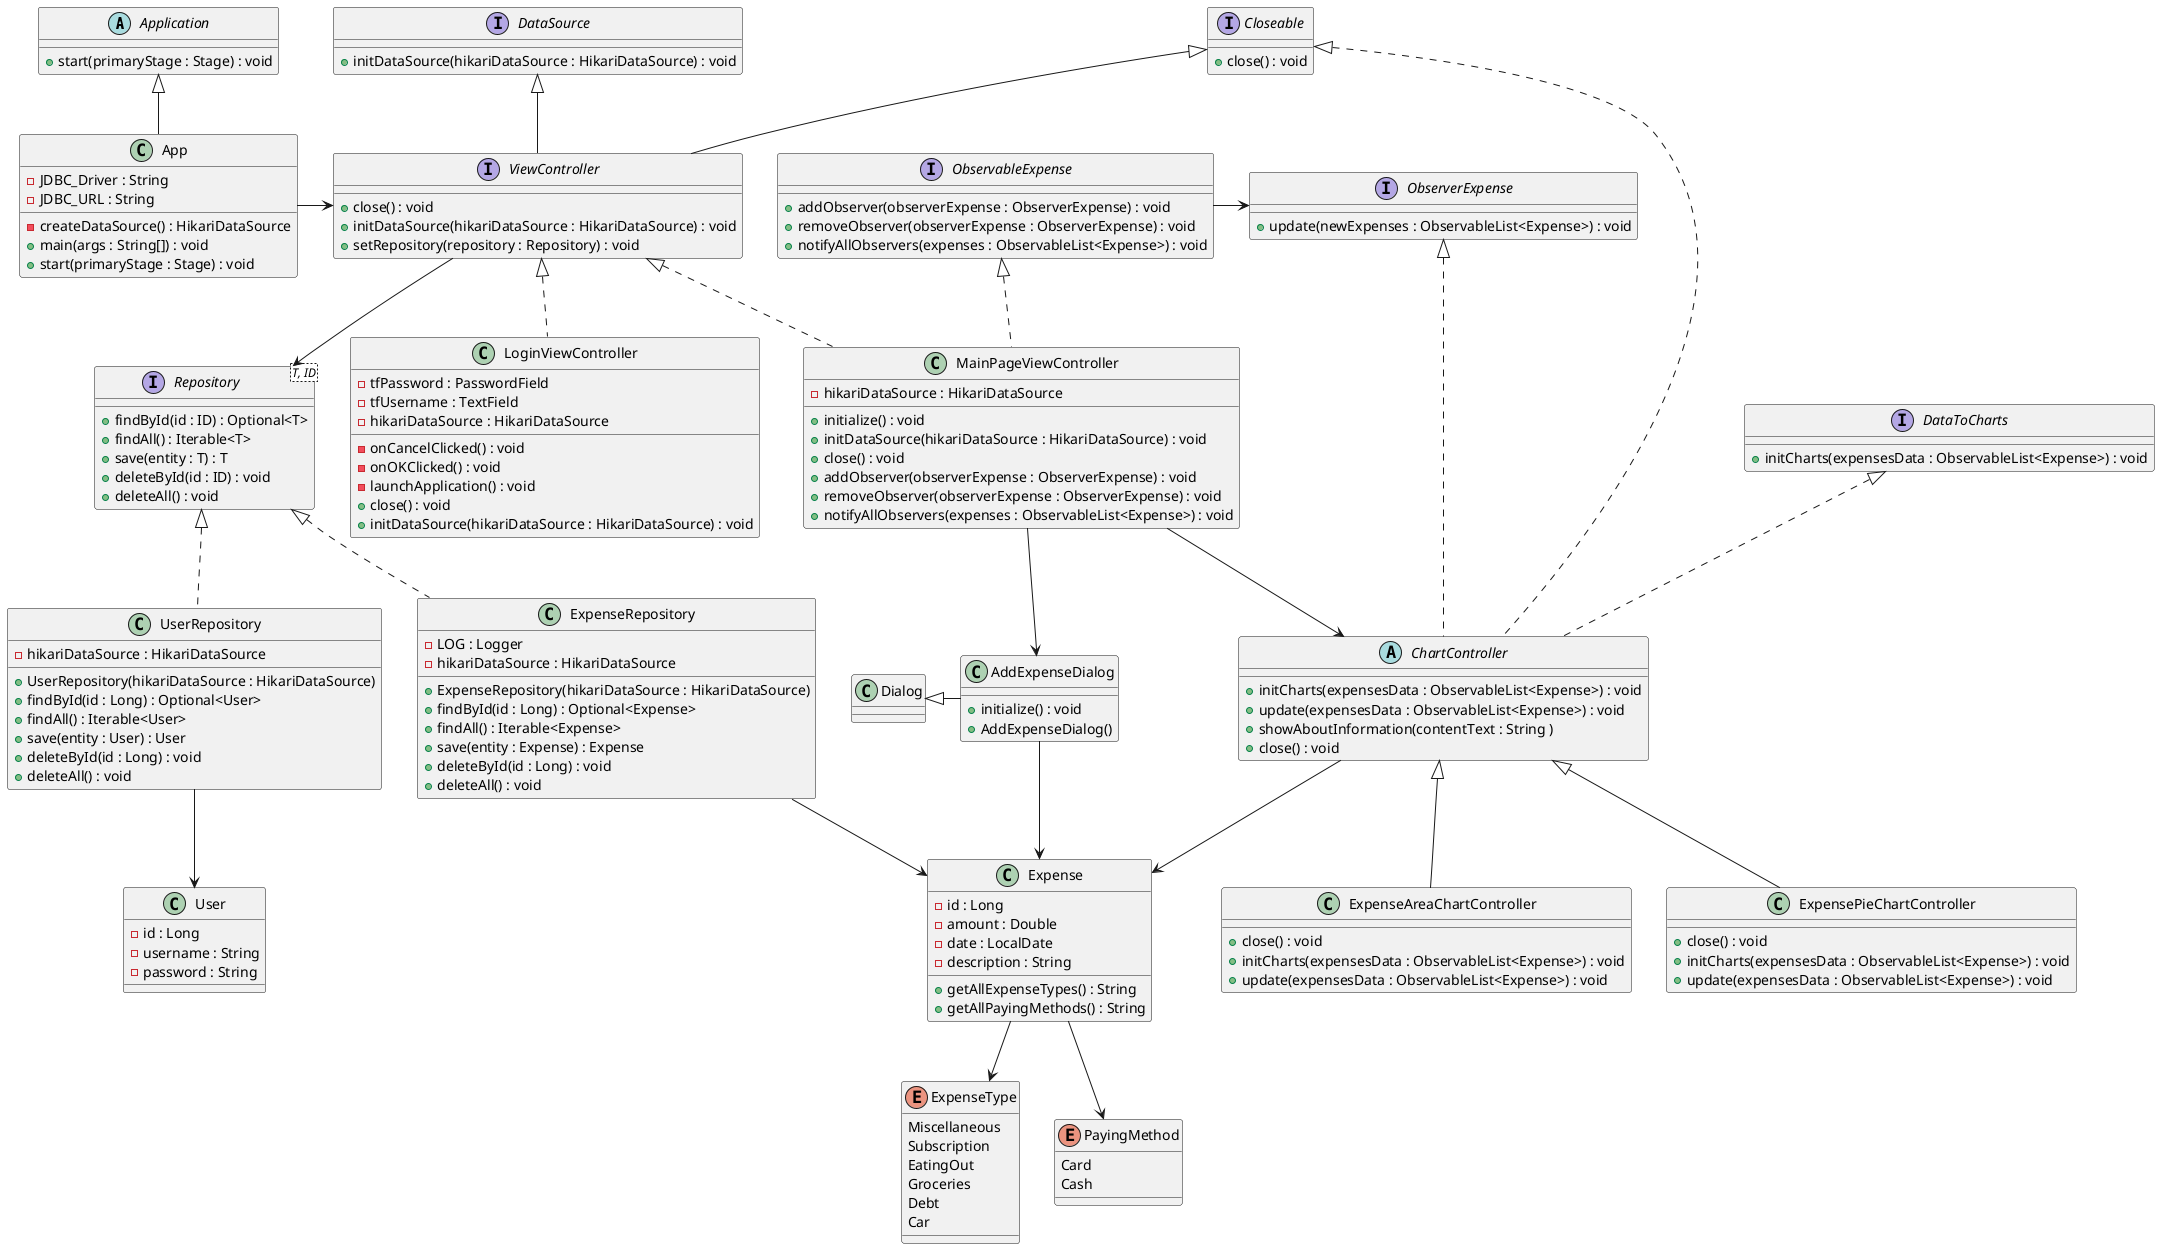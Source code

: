 @startuml
abstract class Application {
    + start(primaryStage : Stage) : void
}
class App {
    - JDBC_Driver : String
    - JDBC_URL : String
    - createDataSource() : HikariDataSource
    + main(args : String[]) : void
    + start(primaryStage : Stage) : void
}


interface DataSource {
    + initDataSource(hikariDataSource : HikariDataSource) : void
}
interface Closeable {
    + close() : void
}
interface ViewController{
   + close() : void
   + initDataSource(hikariDataSource : HikariDataSource) : void
   + setRepository(repository : Repository) : void
}
interface Repository<T, ID>{
     + findById(id : ID) : Optional<T>
     + findAll() : Iterable<T>
     + save(entity : T) : T
     + deleteById(id : ID) : void
     + deleteAll() : void
}

class LoginViewController {
    - tfPassword : PasswordField
    - tfUsername : TextField
    - hikariDataSource : HikariDataSource
    - onCancelClicked() : void
    - onOKClicked() : void
    - launchApplication() : void
    + close() : void
    + initDataSource(hikariDataSource : HikariDataSource) : void
}

class MainPageViewController {
    - hikariDataSource : HikariDataSource
    + initialize() : void
    + initDataSource(hikariDataSource : HikariDataSource) : void
    + close() : void
    + addObserver(observerExpense : ObserverExpense) : void
    + removeObserver(observerExpense : ObserverExpense) : void
    + notifyAllObservers(expenses : ObservableList<Expense>) : void
}

interface ObservableExpense {
    + addObserver(observerExpense : ObserverExpense) : void
    + removeObserver(observerExpense : ObserverExpense) : void
    + notifyAllObservers(expenses : ObservableList<Expense>) : void
}
interface ObserverExpense {
    + update(newExpenses : ObservableList<Expense>) : void
}

interface DataToCharts {
    + initCharts(expensesData : ObservableList<Expense>) : void
}

abstract class ChartController {
    + initCharts(expensesData : ObservableList<Expense>) : void
    + update(expensesData : ObservableList<Expense>) : void
    + showAboutInformation(contentText : String )
    + close() : void
}
class ExpenseAreaChartController {
    + close() : void
    + initCharts(expensesData : ObservableList<Expense>) : void
    + update(expensesData : ObservableList<Expense>) : void
}
class ExpensePieChartController {
    + close() : void
    + initCharts(expensesData : ObservableList<Expense>) : void
    + update(expensesData : ObservableList<Expense>) : void
}

class ExpenseRepository {
    - LOG : Logger
    - hikariDataSource : HikariDataSource
    + ExpenseRepository(hikariDataSource : HikariDataSource)
    + findById(id : Long) : Optional<Expense>
    + findAll() : Iterable<Expense>
    + save(entity : Expense) : Expense
    + deleteById(id : Long) : void
    + deleteAll() : void
}

class Expense {
    - id : Long
    - amount : Double
    - date : LocalDate
    - description : String

    + getAllExpenseTypes() : String
    + getAllPayingMethods() : String
}
enum ExpenseType {
    Miscellaneous
    Subscription
    EatingOut
    Groceries
    Debt
    Car
}
enum PayingMethod {
    Card
    Cash
}

class UserRepository {
    - hikariDataSource : HikariDataSource
    + UserRepository(hikariDataSource : HikariDataSource)
    + findById(id : Long) : Optional<User>
    + findAll() : Iterable<User>
    + save(entity : User) : User
    + deleteById(id : Long) : void
    + deleteAll() : void
}
class User {
    - id : Long
    - username : String
    - password : String
}

class AddExpenseDialog {
    + initialize() : void
    + AddExpenseDialog()
}


Application <|-- App
App -> ViewController

DataSource <|-- ViewController
Closeable <|-- ViewController

ViewController --> Repository

ViewController <|.. LoginViewController

ViewController <|.. MainPageViewController
ObservableExpense <|.. MainPageViewController
MainPageViewController --> ChartController
MainPageViewController --> AddExpenseDialog

ObservableExpense -> ObserverExpense

Closeable <|.. ChartController
DataToCharts <|.. ChartController

ObserverExpense <|.. ChartController
ChartController <|-- ExpenseAreaChartController
ChartController <|-- ExpensePieChartController
ChartController --> Expense

Repository <|.. ExpenseRepository
ExpenseRepository --> Expense

Repository <|.. UserRepository
UserRepository --> User

Expense --> ExpenseType
Expense --> PayingMethod

Dialog <|- AddExpenseDialog
AddExpenseDialog -> Expense

@enduml
